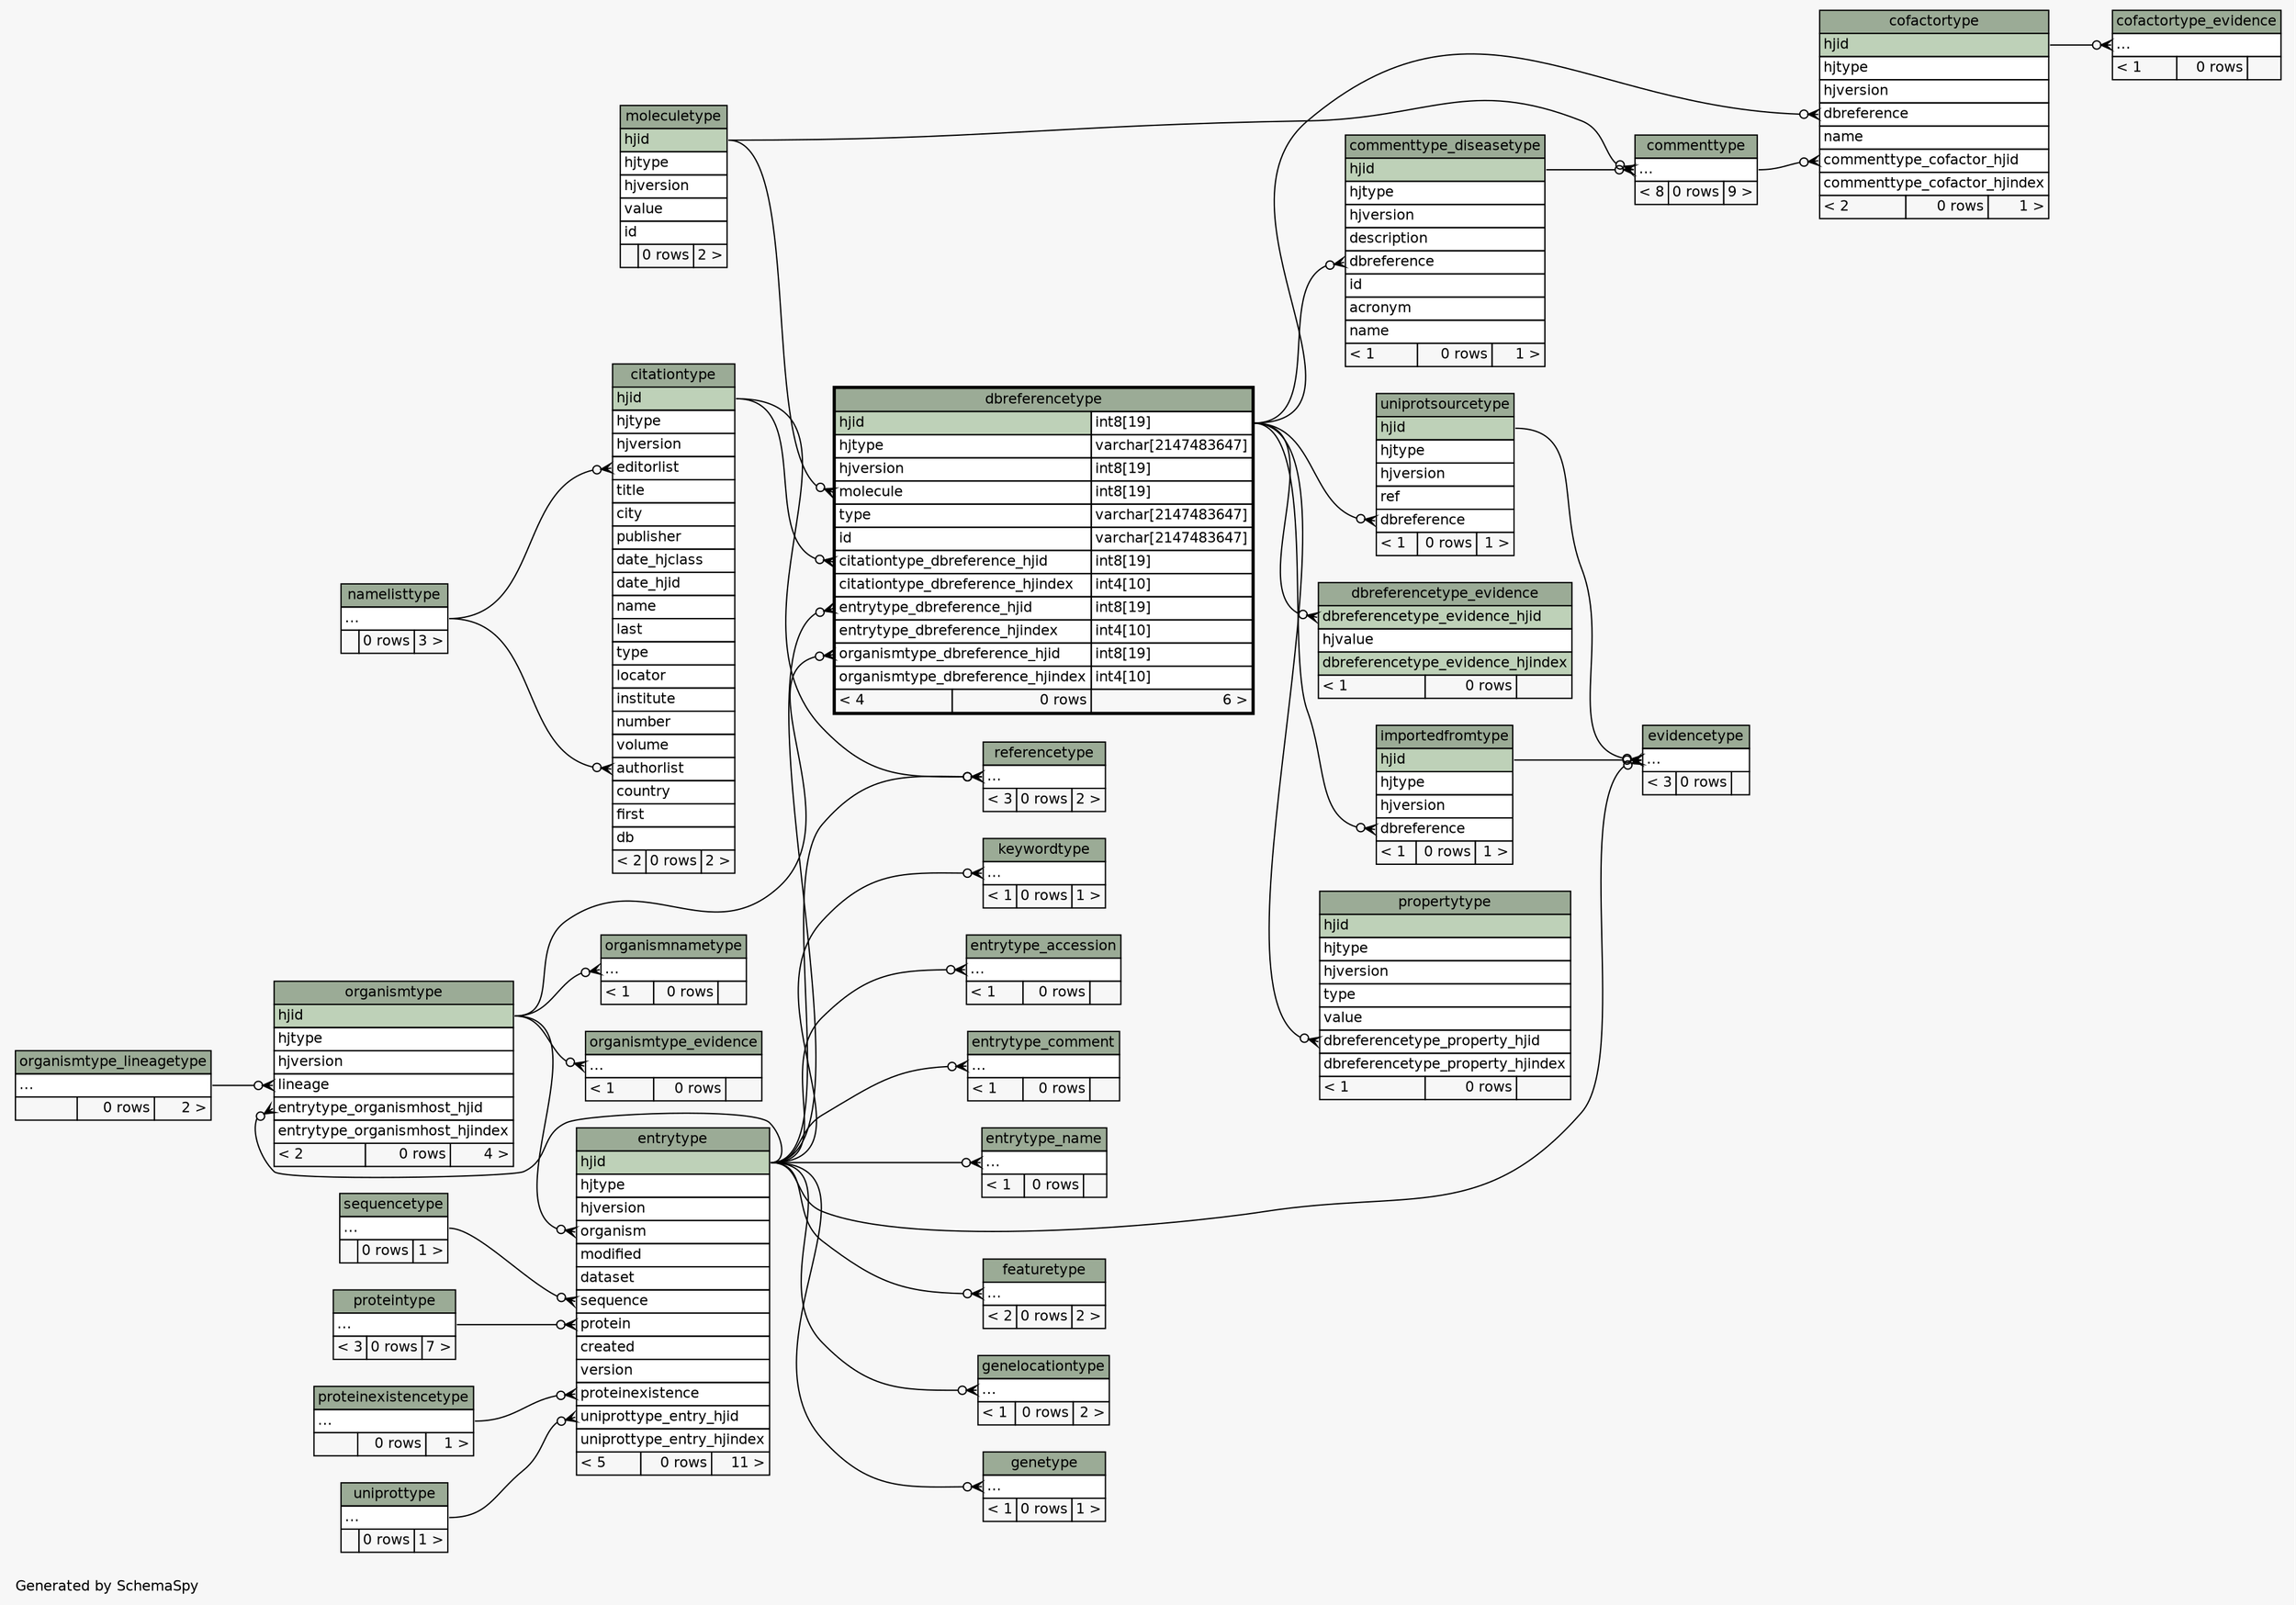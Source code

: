 // dot 2.38.0 on Windows 8.1 6.3
// SchemaSpy rev 590
digraph "twoDegreesRelationshipsDiagram" {
  graph [
    rankdir="RL"
    bgcolor="#f7f7f7"
    label="\nGenerated by SchemaSpy"
    labeljust="l"
    nodesep="0.18"
    ranksep="0.46"
    fontname="Helvetica"
    fontsize="11"
  ];
  node [
    fontname="Helvetica"
    fontsize="11"
    shape="plaintext"
  ];
  edge [
    arrowsize="0.8"
  ];
  "citationtype":"authorlist":w -> "namelisttype":"elipses":e [arrowhead=none dir=back arrowtail=crowodot];
  "citationtype":"editorlist":w -> "namelisttype":"elipses":e [arrowhead=none dir=back arrowtail=crowodot];
  "cofactortype":"commenttype_cofactor_hjid":w -> "commenttype":"elipses":e [arrowhead=none dir=back arrowtail=crowodot];
  "cofactortype":"dbreference":w -> "dbreferencetype":"hjid.type":e [arrowhead=none dir=back arrowtail=crowodot];
  "cofactortype_evidence":"elipses":w -> "cofactortype":"hjid":e [arrowhead=none dir=back arrowtail=crowodot];
  "commenttype":"elipses":w -> "commenttype_diseasetype":"hjid":e [arrowhead=none dir=back arrowtail=crowodot];
  "commenttype":"elipses":w -> "moleculetype":"hjid":e [arrowhead=none dir=back arrowtail=crowodot];
  "commenttype_diseasetype":"dbreference":w -> "dbreferencetype":"hjid.type":e [arrowhead=none dir=back arrowtail=crowodot];
  "dbreferencetype":"citationtype_dbreference_hjid":w -> "citationtype":"hjid":e [arrowhead=none dir=back arrowtail=crowodot];
  "dbreferencetype":"entrytype_dbreference_hjid":w -> "entrytype":"hjid":e [arrowhead=none dir=back arrowtail=crowodot];
  "dbreferencetype":"molecule":w -> "moleculetype":"hjid":e [arrowhead=none dir=back arrowtail=crowodot];
  "dbreferencetype":"organismtype_dbreference_hjid":w -> "organismtype":"hjid":e [arrowhead=none dir=back arrowtail=crowodot];
  "dbreferencetype_evidence":"dbreferencetype_evidence_hjid":w -> "dbreferencetype":"hjid.type":e [arrowhead=none dir=back arrowtail=crowodot];
  "entrytype":"organism":w -> "organismtype":"hjid":e [arrowhead=none dir=back arrowtail=crowodot];
  "entrytype":"protein":w -> "proteintype":"elipses":e [arrowhead=none dir=back arrowtail=crowodot];
  "entrytype":"proteinexistence":w -> "proteinexistencetype":"elipses":e [arrowhead=none dir=back arrowtail=crowodot];
  "entrytype":"sequence":w -> "sequencetype":"elipses":e [arrowhead=none dir=back arrowtail=crowodot];
  "entrytype":"uniprottype_entry_hjid":w -> "uniprottype":"elipses":e [arrowhead=none dir=back arrowtail=crowodot];
  "entrytype_accession":"elipses":w -> "entrytype":"hjid":e [arrowhead=none dir=back arrowtail=crowodot];
  "entrytype_comment":"elipses":w -> "entrytype":"hjid":e [arrowhead=none dir=back arrowtail=crowodot];
  "entrytype_name":"elipses":w -> "entrytype":"hjid":e [arrowhead=none dir=back arrowtail=crowodot];
  "evidencetype":"elipses":w -> "entrytype":"hjid":e [arrowhead=none dir=back arrowtail=crowodot];
  "evidencetype":"elipses":w -> "importedfromtype":"hjid":e [arrowhead=none dir=back arrowtail=crowodot];
  "evidencetype":"elipses":w -> "uniprotsourcetype":"hjid":e [arrowhead=none dir=back arrowtail=crowodot];
  "featuretype":"elipses":w -> "entrytype":"hjid":e [arrowhead=none dir=back arrowtail=crowodot];
  "genelocationtype":"elipses":w -> "entrytype":"hjid":e [arrowhead=none dir=back arrowtail=crowodot];
  "genetype":"elipses":w -> "entrytype":"hjid":e [arrowhead=none dir=back arrowtail=crowodot];
  "importedfromtype":"dbreference":w -> "dbreferencetype":"hjid.type":e [arrowhead=none dir=back arrowtail=crowodot];
  "keywordtype":"elipses":w -> "entrytype":"hjid":e [arrowhead=none dir=back arrowtail=crowodot];
  "organismnametype":"elipses":w -> "organismtype":"hjid":e [arrowhead=none dir=back arrowtail=crowodot];
  "organismtype":"entrytype_organismhost_hjid":w -> "entrytype":"hjid":e [arrowhead=none dir=back arrowtail=crowodot];
  "organismtype":"lineage":w -> "organismtype_lineagetype":"elipses":e [arrowhead=none dir=back arrowtail=crowodot];
  "organismtype_evidence":"elipses":w -> "organismtype":"hjid":e [arrowhead=none dir=back arrowtail=crowodot];
  "propertytype":"dbreferencetype_property_hjid":w -> "dbreferencetype":"hjid.type":e [arrowhead=none dir=back arrowtail=crowodot];
  "referencetype":"elipses":w -> "citationtype":"hjid":e [arrowhead=none dir=back arrowtail=crowodot];
  "referencetype":"elipses":w -> "entrytype":"hjid":e [arrowhead=none dir=back arrowtail=crowodot];
  "uniprotsourcetype":"dbreference":w -> "dbreferencetype":"hjid.type":e [arrowhead=none dir=back arrowtail=crowodot];
  "citationtype" [
    label=<
    <TABLE BORDER="0" CELLBORDER="1" CELLSPACING="0" BGCOLOR="#ffffff">
      <TR><TD COLSPAN="3" BGCOLOR="#9bab96" ALIGN="CENTER">citationtype</TD></TR>
      <TR><TD PORT="hjid" COLSPAN="3" BGCOLOR="#bed1b8" ALIGN="LEFT">hjid</TD></TR>
      <TR><TD PORT="hjtype" COLSPAN="3" ALIGN="LEFT">hjtype</TD></TR>
      <TR><TD PORT="hjversion" COLSPAN="3" ALIGN="LEFT">hjversion</TD></TR>
      <TR><TD PORT="editorlist" COLSPAN="3" ALIGN="LEFT">editorlist</TD></TR>
      <TR><TD PORT="title" COLSPAN="3" ALIGN="LEFT">title</TD></TR>
      <TR><TD PORT="city" COLSPAN="3" ALIGN="LEFT">city</TD></TR>
      <TR><TD PORT="publisher" COLSPAN="3" ALIGN="LEFT">publisher</TD></TR>
      <TR><TD PORT="date_hjclass" COLSPAN="3" ALIGN="LEFT">date_hjclass</TD></TR>
      <TR><TD PORT="date_hjid" COLSPAN="3" ALIGN="LEFT">date_hjid</TD></TR>
      <TR><TD PORT="name" COLSPAN="3" ALIGN="LEFT">name</TD></TR>
      <TR><TD PORT="last" COLSPAN="3" ALIGN="LEFT">last</TD></TR>
      <TR><TD PORT="type" COLSPAN="3" ALIGN="LEFT">type</TD></TR>
      <TR><TD PORT="locator" COLSPAN="3" ALIGN="LEFT">locator</TD></TR>
      <TR><TD PORT="institute" COLSPAN="3" ALIGN="LEFT">institute</TD></TR>
      <TR><TD PORT="number" COLSPAN="3" ALIGN="LEFT">number</TD></TR>
      <TR><TD PORT="volume" COLSPAN="3" ALIGN="LEFT">volume</TD></TR>
      <TR><TD PORT="authorlist" COLSPAN="3" ALIGN="LEFT">authorlist</TD></TR>
      <TR><TD PORT="country" COLSPAN="3" ALIGN="LEFT">country</TD></TR>
      <TR><TD PORT="first" COLSPAN="3" ALIGN="LEFT">first</TD></TR>
      <TR><TD PORT="db" COLSPAN="3" ALIGN="LEFT">db</TD></TR>
      <TR><TD ALIGN="LEFT" BGCOLOR="#f7f7f7">&lt; 2</TD><TD ALIGN="RIGHT" BGCOLOR="#f7f7f7">0 rows</TD><TD ALIGN="RIGHT" BGCOLOR="#f7f7f7">2 &gt;</TD></TR>
    </TABLE>>
    URL="citationtype.html"
    tooltip="citationtype"
  ];
  "cofactortype" [
    label=<
    <TABLE BORDER="0" CELLBORDER="1" CELLSPACING="0" BGCOLOR="#ffffff">
      <TR><TD COLSPAN="3" BGCOLOR="#9bab96" ALIGN="CENTER">cofactortype</TD></TR>
      <TR><TD PORT="hjid" COLSPAN="3" BGCOLOR="#bed1b8" ALIGN="LEFT">hjid</TD></TR>
      <TR><TD PORT="hjtype" COLSPAN="3" ALIGN="LEFT">hjtype</TD></TR>
      <TR><TD PORT="hjversion" COLSPAN="3" ALIGN="LEFT">hjversion</TD></TR>
      <TR><TD PORT="dbreference" COLSPAN="3" ALIGN="LEFT">dbreference</TD></TR>
      <TR><TD PORT="name" COLSPAN="3" ALIGN="LEFT">name</TD></TR>
      <TR><TD PORT="commenttype_cofactor_hjid" COLSPAN="3" ALIGN="LEFT">commenttype_cofactor_hjid</TD></TR>
      <TR><TD PORT="commenttype_cofactor_hjindex" COLSPAN="3" ALIGN="LEFT">commenttype_cofactor_hjindex</TD></TR>
      <TR><TD ALIGN="LEFT" BGCOLOR="#f7f7f7">&lt; 2</TD><TD ALIGN="RIGHT" BGCOLOR="#f7f7f7">0 rows</TD><TD ALIGN="RIGHT" BGCOLOR="#f7f7f7">1 &gt;</TD></TR>
    </TABLE>>
    URL="cofactortype.html"
    tooltip="cofactortype"
  ];
  "cofactortype_evidence" [
    label=<
    <TABLE BORDER="0" CELLBORDER="1" CELLSPACING="0" BGCOLOR="#ffffff">
      <TR><TD COLSPAN="3" BGCOLOR="#9bab96" ALIGN="CENTER">cofactortype_evidence</TD></TR>
      <TR><TD PORT="elipses" COLSPAN="3" ALIGN="LEFT">...</TD></TR>
      <TR><TD ALIGN="LEFT" BGCOLOR="#f7f7f7">&lt; 1</TD><TD ALIGN="RIGHT" BGCOLOR="#f7f7f7">0 rows</TD><TD ALIGN="RIGHT" BGCOLOR="#f7f7f7">  </TD></TR>
    </TABLE>>
    URL="cofactortype_evidence.html"
    tooltip="cofactortype_evidence"
  ];
  "commenttype" [
    label=<
    <TABLE BORDER="0" CELLBORDER="1" CELLSPACING="0" BGCOLOR="#ffffff">
      <TR><TD COLSPAN="3" BGCOLOR="#9bab96" ALIGN="CENTER">commenttype</TD></TR>
      <TR><TD PORT="elipses" COLSPAN="3" ALIGN="LEFT">...</TD></TR>
      <TR><TD ALIGN="LEFT" BGCOLOR="#f7f7f7">&lt; 8</TD><TD ALIGN="RIGHT" BGCOLOR="#f7f7f7">0 rows</TD><TD ALIGN="RIGHT" BGCOLOR="#f7f7f7">9 &gt;</TD></TR>
    </TABLE>>
    URL="commenttype.html"
    tooltip="commenttype"
  ];
  "commenttype_diseasetype" [
    label=<
    <TABLE BORDER="0" CELLBORDER="1" CELLSPACING="0" BGCOLOR="#ffffff">
      <TR><TD COLSPAN="3" BGCOLOR="#9bab96" ALIGN="CENTER">commenttype_diseasetype</TD></TR>
      <TR><TD PORT="hjid" COLSPAN="3" BGCOLOR="#bed1b8" ALIGN="LEFT">hjid</TD></TR>
      <TR><TD PORT="hjtype" COLSPAN="3" ALIGN="LEFT">hjtype</TD></TR>
      <TR><TD PORT="hjversion" COLSPAN="3" ALIGN="LEFT">hjversion</TD></TR>
      <TR><TD PORT="description" COLSPAN="3" ALIGN="LEFT">description</TD></TR>
      <TR><TD PORT="dbreference" COLSPAN="3" ALIGN="LEFT">dbreference</TD></TR>
      <TR><TD PORT="id" COLSPAN="3" ALIGN="LEFT">id</TD></TR>
      <TR><TD PORT="acronym" COLSPAN="3" ALIGN="LEFT">acronym</TD></TR>
      <TR><TD PORT="name" COLSPAN="3" ALIGN="LEFT">name</TD></TR>
      <TR><TD ALIGN="LEFT" BGCOLOR="#f7f7f7">&lt; 1</TD><TD ALIGN="RIGHT" BGCOLOR="#f7f7f7">0 rows</TD><TD ALIGN="RIGHT" BGCOLOR="#f7f7f7">1 &gt;</TD></TR>
    </TABLE>>
    URL="commenttype_diseasetype.html"
    tooltip="commenttype_diseasetype"
  ];
  "dbreferencetype" [
    label=<
    <TABLE BORDER="2" CELLBORDER="1" CELLSPACING="0" BGCOLOR="#ffffff">
      <TR><TD COLSPAN="3" BGCOLOR="#9bab96" ALIGN="CENTER">dbreferencetype</TD></TR>
      <TR><TD PORT="hjid" COLSPAN="2" BGCOLOR="#bed1b8" ALIGN="LEFT">hjid</TD><TD PORT="hjid.type" ALIGN="LEFT">int8[19]</TD></TR>
      <TR><TD PORT="hjtype" COLSPAN="2" ALIGN="LEFT">hjtype</TD><TD PORT="hjtype.type" ALIGN="LEFT">varchar[2147483647]</TD></TR>
      <TR><TD PORT="hjversion" COLSPAN="2" ALIGN="LEFT">hjversion</TD><TD PORT="hjversion.type" ALIGN="LEFT">int8[19]</TD></TR>
      <TR><TD PORT="molecule" COLSPAN="2" ALIGN="LEFT">molecule</TD><TD PORT="molecule.type" ALIGN="LEFT">int8[19]</TD></TR>
      <TR><TD PORT="type" COLSPAN="2" ALIGN="LEFT">type</TD><TD PORT="type.type" ALIGN="LEFT">varchar[2147483647]</TD></TR>
      <TR><TD PORT="id" COLSPAN="2" ALIGN="LEFT">id</TD><TD PORT="id.type" ALIGN="LEFT">varchar[2147483647]</TD></TR>
      <TR><TD PORT="citationtype_dbreference_hjid" COLSPAN="2" ALIGN="LEFT">citationtype_dbreference_hjid</TD><TD PORT="citationtype_dbreference_hjid.type" ALIGN="LEFT">int8[19]</TD></TR>
      <TR><TD PORT="citationtype_dbreference_hjindex" COLSPAN="2" ALIGN="LEFT">citationtype_dbreference_hjindex</TD><TD PORT="citationtype_dbreference_hjindex.type" ALIGN="LEFT">int4[10]</TD></TR>
      <TR><TD PORT="entrytype_dbreference_hjid" COLSPAN="2" ALIGN="LEFT">entrytype_dbreference_hjid</TD><TD PORT="entrytype_dbreference_hjid.type" ALIGN="LEFT">int8[19]</TD></TR>
      <TR><TD PORT="entrytype_dbreference_hjindex" COLSPAN="2" ALIGN="LEFT">entrytype_dbreference_hjindex</TD><TD PORT="entrytype_dbreference_hjindex.type" ALIGN="LEFT">int4[10]</TD></TR>
      <TR><TD PORT="organismtype_dbreference_hjid" COLSPAN="2" ALIGN="LEFT">organismtype_dbreference_hjid</TD><TD PORT="organismtype_dbreference_hjid.type" ALIGN="LEFT">int8[19]</TD></TR>
      <TR><TD PORT="organismtype_dbreference_hjindex" COLSPAN="2" ALIGN="LEFT">organismtype_dbreference_hjindex</TD><TD PORT="organismtype_dbreference_hjindex.type" ALIGN="LEFT">int4[10]</TD></TR>
      <TR><TD ALIGN="LEFT" BGCOLOR="#f7f7f7">&lt; 4</TD><TD ALIGN="RIGHT" BGCOLOR="#f7f7f7">0 rows</TD><TD ALIGN="RIGHT" BGCOLOR="#f7f7f7">6 &gt;</TD></TR>
    </TABLE>>
    URL="dbreferencetype.html"
    tooltip="dbreferencetype"
  ];
  "dbreferencetype_evidence" [
    label=<
    <TABLE BORDER="0" CELLBORDER="1" CELLSPACING="0" BGCOLOR="#ffffff">
      <TR><TD COLSPAN="3" BGCOLOR="#9bab96" ALIGN="CENTER">dbreferencetype_evidence</TD></TR>
      <TR><TD PORT="dbreferencetype_evidence_hjid" COLSPAN="3" BGCOLOR="#bed1b8" ALIGN="LEFT">dbreferencetype_evidence_hjid</TD></TR>
      <TR><TD PORT="hjvalue" COLSPAN="3" ALIGN="LEFT">hjvalue</TD></TR>
      <TR><TD PORT="dbreferencetype_evidence_hjindex" COLSPAN="3" BGCOLOR="#bed1b8" ALIGN="LEFT">dbreferencetype_evidence_hjindex</TD></TR>
      <TR><TD ALIGN="LEFT" BGCOLOR="#f7f7f7">&lt; 1</TD><TD ALIGN="RIGHT" BGCOLOR="#f7f7f7">0 rows</TD><TD ALIGN="RIGHT" BGCOLOR="#f7f7f7">  </TD></TR>
    </TABLE>>
    URL="dbreferencetype_evidence.html"
    tooltip="dbreferencetype_evidence"
  ];
  "entrytype" [
    label=<
    <TABLE BORDER="0" CELLBORDER="1" CELLSPACING="0" BGCOLOR="#ffffff">
      <TR><TD COLSPAN="3" BGCOLOR="#9bab96" ALIGN="CENTER">entrytype</TD></TR>
      <TR><TD PORT="hjid" COLSPAN="3" BGCOLOR="#bed1b8" ALIGN="LEFT">hjid</TD></TR>
      <TR><TD PORT="hjtype" COLSPAN="3" ALIGN="LEFT">hjtype</TD></TR>
      <TR><TD PORT="hjversion" COLSPAN="3" ALIGN="LEFT">hjversion</TD></TR>
      <TR><TD PORT="organism" COLSPAN="3" ALIGN="LEFT">organism</TD></TR>
      <TR><TD PORT="modified" COLSPAN="3" ALIGN="LEFT">modified</TD></TR>
      <TR><TD PORT="dataset" COLSPAN="3" ALIGN="LEFT">dataset</TD></TR>
      <TR><TD PORT="sequence" COLSPAN="3" ALIGN="LEFT">sequence</TD></TR>
      <TR><TD PORT="protein" COLSPAN="3" ALIGN="LEFT">protein</TD></TR>
      <TR><TD PORT="created" COLSPAN="3" ALIGN="LEFT">created</TD></TR>
      <TR><TD PORT="version" COLSPAN="3" ALIGN="LEFT">version</TD></TR>
      <TR><TD PORT="proteinexistence" COLSPAN="3" ALIGN="LEFT">proteinexistence</TD></TR>
      <TR><TD PORT="uniprottype_entry_hjid" COLSPAN="3" ALIGN="LEFT">uniprottype_entry_hjid</TD></TR>
      <TR><TD PORT="uniprottype_entry_hjindex" COLSPAN="3" ALIGN="LEFT">uniprottype_entry_hjindex</TD></TR>
      <TR><TD ALIGN="LEFT" BGCOLOR="#f7f7f7">&lt; 5</TD><TD ALIGN="RIGHT" BGCOLOR="#f7f7f7">0 rows</TD><TD ALIGN="RIGHT" BGCOLOR="#f7f7f7">11 &gt;</TD></TR>
    </TABLE>>
    URL="entrytype.html"
    tooltip="entrytype"
  ];
  "entrytype_accession" [
    label=<
    <TABLE BORDER="0" CELLBORDER="1" CELLSPACING="0" BGCOLOR="#ffffff">
      <TR><TD COLSPAN="3" BGCOLOR="#9bab96" ALIGN="CENTER">entrytype_accession</TD></TR>
      <TR><TD PORT="elipses" COLSPAN="3" ALIGN="LEFT">...</TD></TR>
      <TR><TD ALIGN="LEFT" BGCOLOR="#f7f7f7">&lt; 1</TD><TD ALIGN="RIGHT" BGCOLOR="#f7f7f7">0 rows</TD><TD ALIGN="RIGHT" BGCOLOR="#f7f7f7">  </TD></TR>
    </TABLE>>
    URL="entrytype_accession.html"
    tooltip="entrytype_accession"
  ];
  "entrytype_comment" [
    label=<
    <TABLE BORDER="0" CELLBORDER="1" CELLSPACING="0" BGCOLOR="#ffffff">
      <TR><TD COLSPAN="3" BGCOLOR="#9bab96" ALIGN="CENTER">entrytype_comment</TD></TR>
      <TR><TD PORT="elipses" COLSPAN="3" ALIGN="LEFT">...</TD></TR>
      <TR><TD ALIGN="LEFT" BGCOLOR="#f7f7f7">&lt; 1</TD><TD ALIGN="RIGHT" BGCOLOR="#f7f7f7">0 rows</TD><TD ALIGN="RIGHT" BGCOLOR="#f7f7f7">  </TD></TR>
    </TABLE>>
    URL="entrytype_comment.html"
    tooltip="entrytype_comment"
  ];
  "entrytype_name" [
    label=<
    <TABLE BORDER="0" CELLBORDER="1" CELLSPACING="0" BGCOLOR="#ffffff">
      <TR><TD COLSPAN="3" BGCOLOR="#9bab96" ALIGN="CENTER">entrytype_name</TD></TR>
      <TR><TD PORT="elipses" COLSPAN="3" ALIGN="LEFT">...</TD></TR>
      <TR><TD ALIGN="LEFT" BGCOLOR="#f7f7f7">&lt; 1</TD><TD ALIGN="RIGHT" BGCOLOR="#f7f7f7">0 rows</TD><TD ALIGN="RIGHT" BGCOLOR="#f7f7f7">  </TD></TR>
    </TABLE>>
    URL="entrytype_name.html"
    tooltip="entrytype_name"
  ];
  "evidencetype" [
    label=<
    <TABLE BORDER="0" CELLBORDER="1" CELLSPACING="0" BGCOLOR="#ffffff">
      <TR><TD COLSPAN="3" BGCOLOR="#9bab96" ALIGN="CENTER">evidencetype</TD></TR>
      <TR><TD PORT="elipses" COLSPAN="3" ALIGN="LEFT">...</TD></TR>
      <TR><TD ALIGN="LEFT" BGCOLOR="#f7f7f7">&lt; 3</TD><TD ALIGN="RIGHT" BGCOLOR="#f7f7f7">0 rows</TD><TD ALIGN="RIGHT" BGCOLOR="#f7f7f7">  </TD></TR>
    </TABLE>>
    URL="evidencetype.html"
    tooltip="evidencetype"
  ];
  "featuretype" [
    label=<
    <TABLE BORDER="0" CELLBORDER="1" CELLSPACING="0" BGCOLOR="#ffffff">
      <TR><TD COLSPAN="3" BGCOLOR="#9bab96" ALIGN="CENTER">featuretype</TD></TR>
      <TR><TD PORT="elipses" COLSPAN="3" ALIGN="LEFT">...</TD></TR>
      <TR><TD ALIGN="LEFT" BGCOLOR="#f7f7f7">&lt; 2</TD><TD ALIGN="RIGHT" BGCOLOR="#f7f7f7">0 rows</TD><TD ALIGN="RIGHT" BGCOLOR="#f7f7f7">2 &gt;</TD></TR>
    </TABLE>>
    URL="featuretype.html"
    tooltip="featuretype"
  ];
  "genelocationtype" [
    label=<
    <TABLE BORDER="0" CELLBORDER="1" CELLSPACING="0" BGCOLOR="#ffffff">
      <TR><TD COLSPAN="3" BGCOLOR="#9bab96" ALIGN="CENTER">genelocationtype</TD></TR>
      <TR><TD PORT="elipses" COLSPAN="3" ALIGN="LEFT">...</TD></TR>
      <TR><TD ALIGN="LEFT" BGCOLOR="#f7f7f7">&lt; 1</TD><TD ALIGN="RIGHT" BGCOLOR="#f7f7f7">0 rows</TD><TD ALIGN="RIGHT" BGCOLOR="#f7f7f7">2 &gt;</TD></TR>
    </TABLE>>
    URL="genelocationtype.html"
    tooltip="genelocationtype"
  ];
  "genetype" [
    label=<
    <TABLE BORDER="0" CELLBORDER="1" CELLSPACING="0" BGCOLOR="#ffffff">
      <TR><TD COLSPAN="3" BGCOLOR="#9bab96" ALIGN="CENTER">genetype</TD></TR>
      <TR><TD PORT="elipses" COLSPAN="3" ALIGN="LEFT">...</TD></TR>
      <TR><TD ALIGN="LEFT" BGCOLOR="#f7f7f7">&lt; 1</TD><TD ALIGN="RIGHT" BGCOLOR="#f7f7f7">0 rows</TD><TD ALIGN="RIGHT" BGCOLOR="#f7f7f7">1 &gt;</TD></TR>
    </TABLE>>
    URL="genetype.html"
    tooltip="genetype"
  ];
  "importedfromtype" [
    label=<
    <TABLE BORDER="0" CELLBORDER="1" CELLSPACING="0" BGCOLOR="#ffffff">
      <TR><TD COLSPAN="3" BGCOLOR="#9bab96" ALIGN="CENTER">importedfromtype</TD></TR>
      <TR><TD PORT="hjid" COLSPAN="3" BGCOLOR="#bed1b8" ALIGN="LEFT">hjid</TD></TR>
      <TR><TD PORT="hjtype" COLSPAN="3" ALIGN="LEFT">hjtype</TD></TR>
      <TR><TD PORT="hjversion" COLSPAN="3" ALIGN="LEFT">hjversion</TD></TR>
      <TR><TD PORT="dbreference" COLSPAN="3" ALIGN="LEFT">dbreference</TD></TR>
      <TR><TD ALIGN="LEFT" BGCOLOR="#f7f7f7">&lt; 1</TD><TD ALIGN="RIGHT" BGCOLOR="#f7f7f7">0 rows</TD><TD ALIGN="RIGHT" BGCOLOR="#f7f7f7">1 &gt;</TD></TR>
    </TABLE>>
    URL="importedfromtype.html"
    tooltip="importedfromtype"
  ];
  "keywordtype" [
    label=<
    <TABLE BORDER="0" CELLBORDER="1" CELLSPACING="0" BGCOLOR="#ffffff">
      <TR><TD COLSPAN="3" BGCOLOR="#9bab96" ALIGN="CENTER">keywordtype</TD></TR>
      <TR><TD PORT="elipses" COLSPAN="3" ALIGN="LEFT">...</TD></TR>
      <TR><TD ALIGN="LEFT" BGCOLOR="#f7f7f7">&lt; 1</TD><TD ALIGN="RIGHT" BGCOLOR="#f7f7f7">0 rows</TD><TD ALIGN="RIGHT" BGCOLOR="#f7f7f7">1 &gt;</TD></TR>
    </TABLE>>
    URL="keywordtype.html"
    tooltip="keywordtype"
  ];
  "moleculetype" [
    label=<
    <TABLE BORDER="0" CELLBORDER="1" CELLSPACING="0" BGCOLOR="#ffffff">
      <TR><TD COLSPAN="3" BGCOLOR="#9bab96" ALIGN="CENTER">moleculetype</TD></TR>
      <TR><TD PORT="hjid" COLSPAN="3" BGCOLOR="#bed1b8" ALIGN="LEFT">hjid</TD></TR>
      <TR><TD PORT="hjtype" COLSPAN="3" ALIGN="LEFT">hjtype</TD></TR>
      <TR><TD PORT="hjversion" COLSPAN="3" ALIGN="LEFT">hjversion</TD></TR>
      <TR><TD PORT="value" COLSPAN="3" ALIGN="LEFT">value</TD></TR>
      <TR><TD PORT="id" COLSPAN="3" ALIGN="LEFT">id</TD></TR>
      <TR><TD ALIGN="LEFT" BGCOLOR="#f7f7f7">  </TD><TD ALIGN="RIGHT" BGCOLOR="#f7f7f7">0 rows</TD><TD ALIGN="RIGHT" BGCOLOR="#f7f7f7">2 &gt;</TD></TR>
    </TABLE>>
    URL="moleculetype.html"
    tooltip="moleculetype"
  ];
  "namelisttype" [
    label=<
    <TABLE BORDER="0" CELLBORDER="1" CELLSPACING="0" BGCOLOR="#ffffff">
      <TR><TD COLSPAN="3" BGCOLOR="#9bab96" ALIGN="CENTER">namelisttype</TD></TR>
      <TR><TD PORT="elipses" COLSPAN="3" ALIGN="LEFT">...</TD></TR>
      <TR><TD ALIGN="LEFT" BGCOLOR="#f7f7f7">  </TD><TD ALIGN="RIGHT" BGCOLOR="#f7f7f7">0 rows</TD><TD ALIGN="RIGHT" BGCOLOR="#f7f7f7">3 &gt;</TD></TR>
    </TABLE>>
    URL="namelisttype.html"
    tooltip="namelisttype"
  ];
  "organismnametype" [
    label=<
    <TABLE BORDER="0" CELLBORDER="1" CELLSPACING="0" BGCOLOR="#ffffff">
      <TR><TD COLSPAN="3" BGCOLOR="#9bab96" ALIGN="CENTER">organismnametype</TD></TR>
      <TR><TD PORT="elipses" COLSPAN="3" ALIGN="LEFT">...</TD></TR>
      <TR><TD ALIGN="LEFT" BGCOLOR="#f7f7f7">&lt; 1</TD><TD ALIGN="RIGHT" BGCOLOR="#f7f7f7">0 rows</TD><TD ALIGN="RIGHT" BGCOLOR="#f7f7f7">  </TD></TR>
    </TABLE>>
    URL="organismnametype.html"
    tooltip="organismnametype"
  ];
  "organismtype" [
    label=<
    <TABLE BORDER="0" CELLBORDER="1" CELLSPACING="0" BGCOLOR="#ffffff">
      <TR><TD COLSPAN="3" BGCOLOR="#9bab96" ALIGN="CENTER">organismtype</TD></TR>
      <TR><TD PORT="hjid" COLSPAN="3" BGCOLOR="#bed1b8" ALIGN="LEFT">hjid</TD></TR>
      <TR><TD PORT="hjtype" COLSPAN="3" ALIGN="LEFT">hjtype</TD></TR>
      <TR><TD PORT="hjversion" COLSPAN="3" ALIGN="LEFT">hjversion</TD></TR>
      <TR><TD PORT="lineage" COLSPAN="3" ALIGN="LEFT">lineage</TD></TR>
      <TR><TD PORT="entrytype_organismhost_hjid" COLSPAN="3" ALIGN="LEFT">entrytype_organismhost_hjid</TD></TR>
      <TR><TD PORT="entrytype_organismhost_hjindex" COLSPAN="3" ALIGN="LEFT">entrytype_organismhost_hjindex</TD></TR>
      <TR><TD ALIGN="LEFT" BGCOLOR="#f7f7f7">&lt; 2</TD><TD ALIGN="RIGHT" BGCOLOR="#f7f7f7">0 rows</TD><TD ALIGN="RIGHT" BGCOLOR="#f7f7f7">4 &gt;</TD></TR>
    </TABLE>>
    URL="organismtype.html"
    tooltip="organismtype"
  ];
  "organismtype_evidence" [
    label=<
    <TABLE BORDER="0" CELLBORDER="1" CELLSPACING="0" BGCOLOR="#ffffff">
      <TR><TD COLSPAN="3" BGCOLOR="#9bab96" ALIGN="CENTER">organismtype_evidence</TD></TR>
      <TR><TD PORT="elipses" COLSPAN="3" ALIGN="LEFT">...</TD></TR>
      <TR><TD ALIGN="LEFT" BGCOLOR="#f7f7f7">&lt; 1</TD><TD ALIGN="RIGHT" BGCOLOR="#f7f7f7">0 rows</TD><TD ALIGN="RIGHT" BGCOLOR="#f7f7f7">  </TD></TR>
    </TABLE>>
    URL="organismtype_evidence.html"
    tooltip="organismtype_evidence"
  ];
  "organismtype_lineagetype" [
    label=<
    <TABLE BORDER="0" CELLBORDER="1" CELLSPACING="0" BGCOLOR="#ffffff">
      <TR><TD COLSPAN="3" BGCOLOR="#9bab96" ALIGN="CENTER">organismtype_lineagetype</TD></TR>
      <TR><TD PORT="elipses" COLSPAN="3" ALIGN="LEFT">...</TD></TR>
      <TR><TD ALIGN="LEFT" BGCOLOR="#f7f7f7">  </TD><TD ALIGN="RIGHT" BGCOLOR="#f7f7f7">0 rows</TD><TD ALIGN="RIGHT" BGCOLOR="#f7f7f7">2 &gt;</TD></TR>
    </TABLE>>
    URL="organismtype_lineagetype.html"
    tooltip="organismtype_lineagetype"
  ];
  "propertytype" [
    label=<
    <TABLE BORDER="0" CELLBORDER="1" CELLSPACING="0" BGCOLOR="#ffffff">
      <TR><TD COLSPAN="3" BGCOLOR="#9bab96" ALIGN="CENTER">propertytype</TD></TR>
      <TR><TD PORT="hjid" COLSPAN="3" BGCOLOR="#bed1b8" ALIGN="LEFT">hjid</TD></TR>
      <TR><TD PORT="hjtype" COLSPAN="3" ALIGN="LEFT">hjtype</TD></TR>
      <TR><TD PORT="hjversion" COLSPAN="3" ALIGN="LEFT">hjversion</TD></TR>
      <TR><TD PORT="type" COLSPAN="3" ALIGN="LEFT">type</TD></TR>
      <TR><TD PORT="value" COLSPAN="3" ALIGN="LEFT">value</TD></TR>
      <TR><TD PORT="dbreferencetype_property_hjid" COLSPAN="3" ALIGN="LEFT">dbreferencetype_property_hjid</TD></TR>
      <TR><TD PORT="dbreferencetype_property_hjindex" COLSPAN="3" ALIGN="LEFT">dbreferencetype_property_hjindex</TD></TR>
      <TR><TD ALIGN="LEFT" BGCOLOR="#f7f7f7">&lt; 1</TD><TD ALIGN="RIGHT" BGCOLOR="#f7f7f7">0 rows</TD><TD ALIGN="RIGHT" BGCOLOR="#f7f7f7">  </TD></TR>
    </TABLE>>
    URL="propertytype.html"
    tooltip="propertytype"
  ];
  "proteinexistencetype" [
    label=<
    <TABLE BORDER="0" CELLBORDER="1" CELLSPACING="0" BGCOLOR="#ffffff">
      <TR><TD COLSPAN="3" BGCOLOR="#9bab96" ALIGN="CENTER">proteinexistencetype</TD></TR>
      <TR><TD PORT="elipses" COLSPAN="3" ALIGN="LEFT">...</TD></TR>
      <TR><TD ALIGN="LEFT" BGCOLOR="#f7f7f7">  </TD><TD ALIGN="RIGHT" BGCOLOR="#f7f7f7">0 rows</TD><TD ALIGN="RIGHT" BGCOLOR="#f7f7f7">1 &gt;</TD></TR>
    </TABLE>>
    URL="proteinexistencetype.html"
    tooltip="proteinexistencetype"
  ];
  "proteintype" [
    label=<
    <TABLE BORDER="0" CELLBORDER="1" CELLSPACING="0" BGCOLOR="#ffffff">
      <TR><TD COLSPAN="3" BGCOLOR="#9bab96" ALIGN="CENTER">proteintype</TD></TR>
      <TR><TD PORT="elipses" COLSPAN="3" ALIGN="LEFT">...</TD></TR>
      <TR><TD ALIGN="LEFT" BGCOLOR="#f7f7f7">&lt; 3</TD><TD ALIGN="RIGHT" BGCOLOR="#f7f7f7">0 rows</TD><TD ALIGN="RIGHT" BGCOLOR="#f7f7f7">7 &gt;</TD></TR>
    </TABLE>>
    URL="proteintype.html"
    tooltip="proteintype"
  ];
  "referencetype" [
    label=<
    <TABLE BORDER="0" CELLBORDER="1" CELLSPACING="0" BGCOLOR="#ffffff">
      <TR><TD COLSPAN="3" BGCOLOR="#9bab96" ALIGN="CENTER">referencetype</TD></TR>
      <TR><TD PORT="elipses" COLSPAN="3" ALIGN="LEFT">...</TD></TR>
      <TR><TD ALIGN="LEFT" BGCOLOR="#f7f7f7">&lt; 3</TD><TD ALIGN="RIGHT" BGCOLOR="#f7f7f7">0 rows</TD><TD ALIGN="RIGHT" BGCOLOR="#f7f7f7">2 &gt;</TD></TR>
    </TABLE>>
    URL="referencetype.html"
    tooltip="referencetype"
  ];
  "sequencetype" [
    label=<
    <TABLE BORDER="0" CELLBORDER="1" CELLSPACING="0" BGCOLOR="#ffffff">
      <TR><TD COLSPAN="3" BGCOLOR="#9bab96" ALIGN="CENTER">sequencetype</TD></TR>
      <TR><TD PORT="elipses" COLSPAN="3" ALIGN="LEFT">...</TD></TR>
      <TR><TD ALIGN="LEFT" BGCOLOR="#f7f7f7">  </TD><TD ALIGN="RIGHT" BGCOLOR="#f7f7f7">0 rows</TD><TD ALIGN="RIGHT" BGCOLOR="#f7f7f7">1 &gt;</TD></TR>
    </TABLE>>
    URL="sequencetype.html"
    tooltip="sequencetype"
  ];
  "uniprotsourcetype" [
    label=<
    <TABLE BORDER="0" CELLBORDER="1" CELLSPACING="0" BGCOLOR="#ffffff">
      <TR><TD COLSPAN="3" BGCOLOR="#9bab96" ALIGN="CENTER">uniprotsourcetype</TD></TR>
      <TR><TD PORT="hjid" COLSPAN="3" BGCOLOR="#bed1b8" ALIGN="LEFT">hjid</TD></TR>
      <TR><TD PORT="hjtype" COLSPAN="3" ALIGN="LEFT">hjtype</TD></TR>
      <TR><TD PORT="hjversion" COLSPAN="3" ALIGN="LEFT">hjversion</TD></TR>
      <TR><TD PORT="ref" COLSPAN="3" ALIGN="LEFT">ref</TD></TR>
      <TR><TD PORT="dbreference" COLSPAN="3" ALIGN="LEFT">dbreference</TD></TR>
      <TR><TD ALIGN="LEFT" BGCOLOR="#f7f7f7">&lt; 1</TD><TD ALIGN="RIGHT" BGCOLOR="#f7f7f7">0 rows</TD><TD ALIGN="RIGHT" BGCOLOR="#f7f7f7">1 &gt;</TD></TR>
    </TABLE>>
    URL="uniprotsourcetype.html"
    tooltip="uniprotsourcetype"
  ];
  "uniprottype" [
    label=<
    <TABLE BORDER="0" CELLBORDER="1" CELLSPACING="0" BGCOLOR="#ffffff">
      <TR><TD COLSPAN="3" BGCOLOR="#9bab96" ALIGN="CENTER">uniprottype</TD></TR>
      <TR><TD PORT="elipses" COLSPAN="3" ALIGN="LEFT">...</TD></TR>
      <TR><TD ALIGN="LEFT" BGCOLOR="#f7f7f7">  </TD><TD ALIGN="RIGHT" BGCOLOR="#f7f7f7">0 rows</TD><TD ALIGN="RIGHT" BGCOLOR="#f7f7f7">1 &gt;</TD></TR>
    </TABLE>>
    URL="uniprottype.html"
    tooltip="uniprottype"
  ];
}
